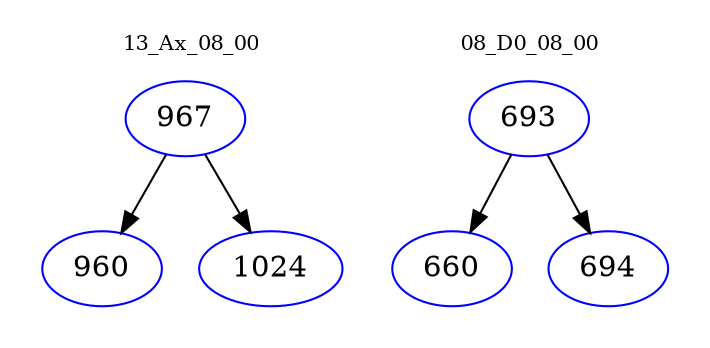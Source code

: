 digraph{
subgraph cluster_0 {
color = white
label = "13_Ax_08_00";
fontsize=10;
T0_967 [label="967", color="blue"]
T0_967 -> T0_960 [color="black"]
T0_960 [label="960", color="blue"]
T0_967 -> T0_1024 [color="black"]
T0_1024 [label="1024", color="blue"]
}
subgraph cluster_1 {
color = white
label = "08_D0_08_00";
fontsize=10;
T1_693 [label="693", color="blue"]
T1_693 -> T1_660 [color="black"]
T1_660 [label="660", color="blue"]
T1_693 -> T1_694 [color="black"]
T1_694 [label="694", color="blue"]
}
}
